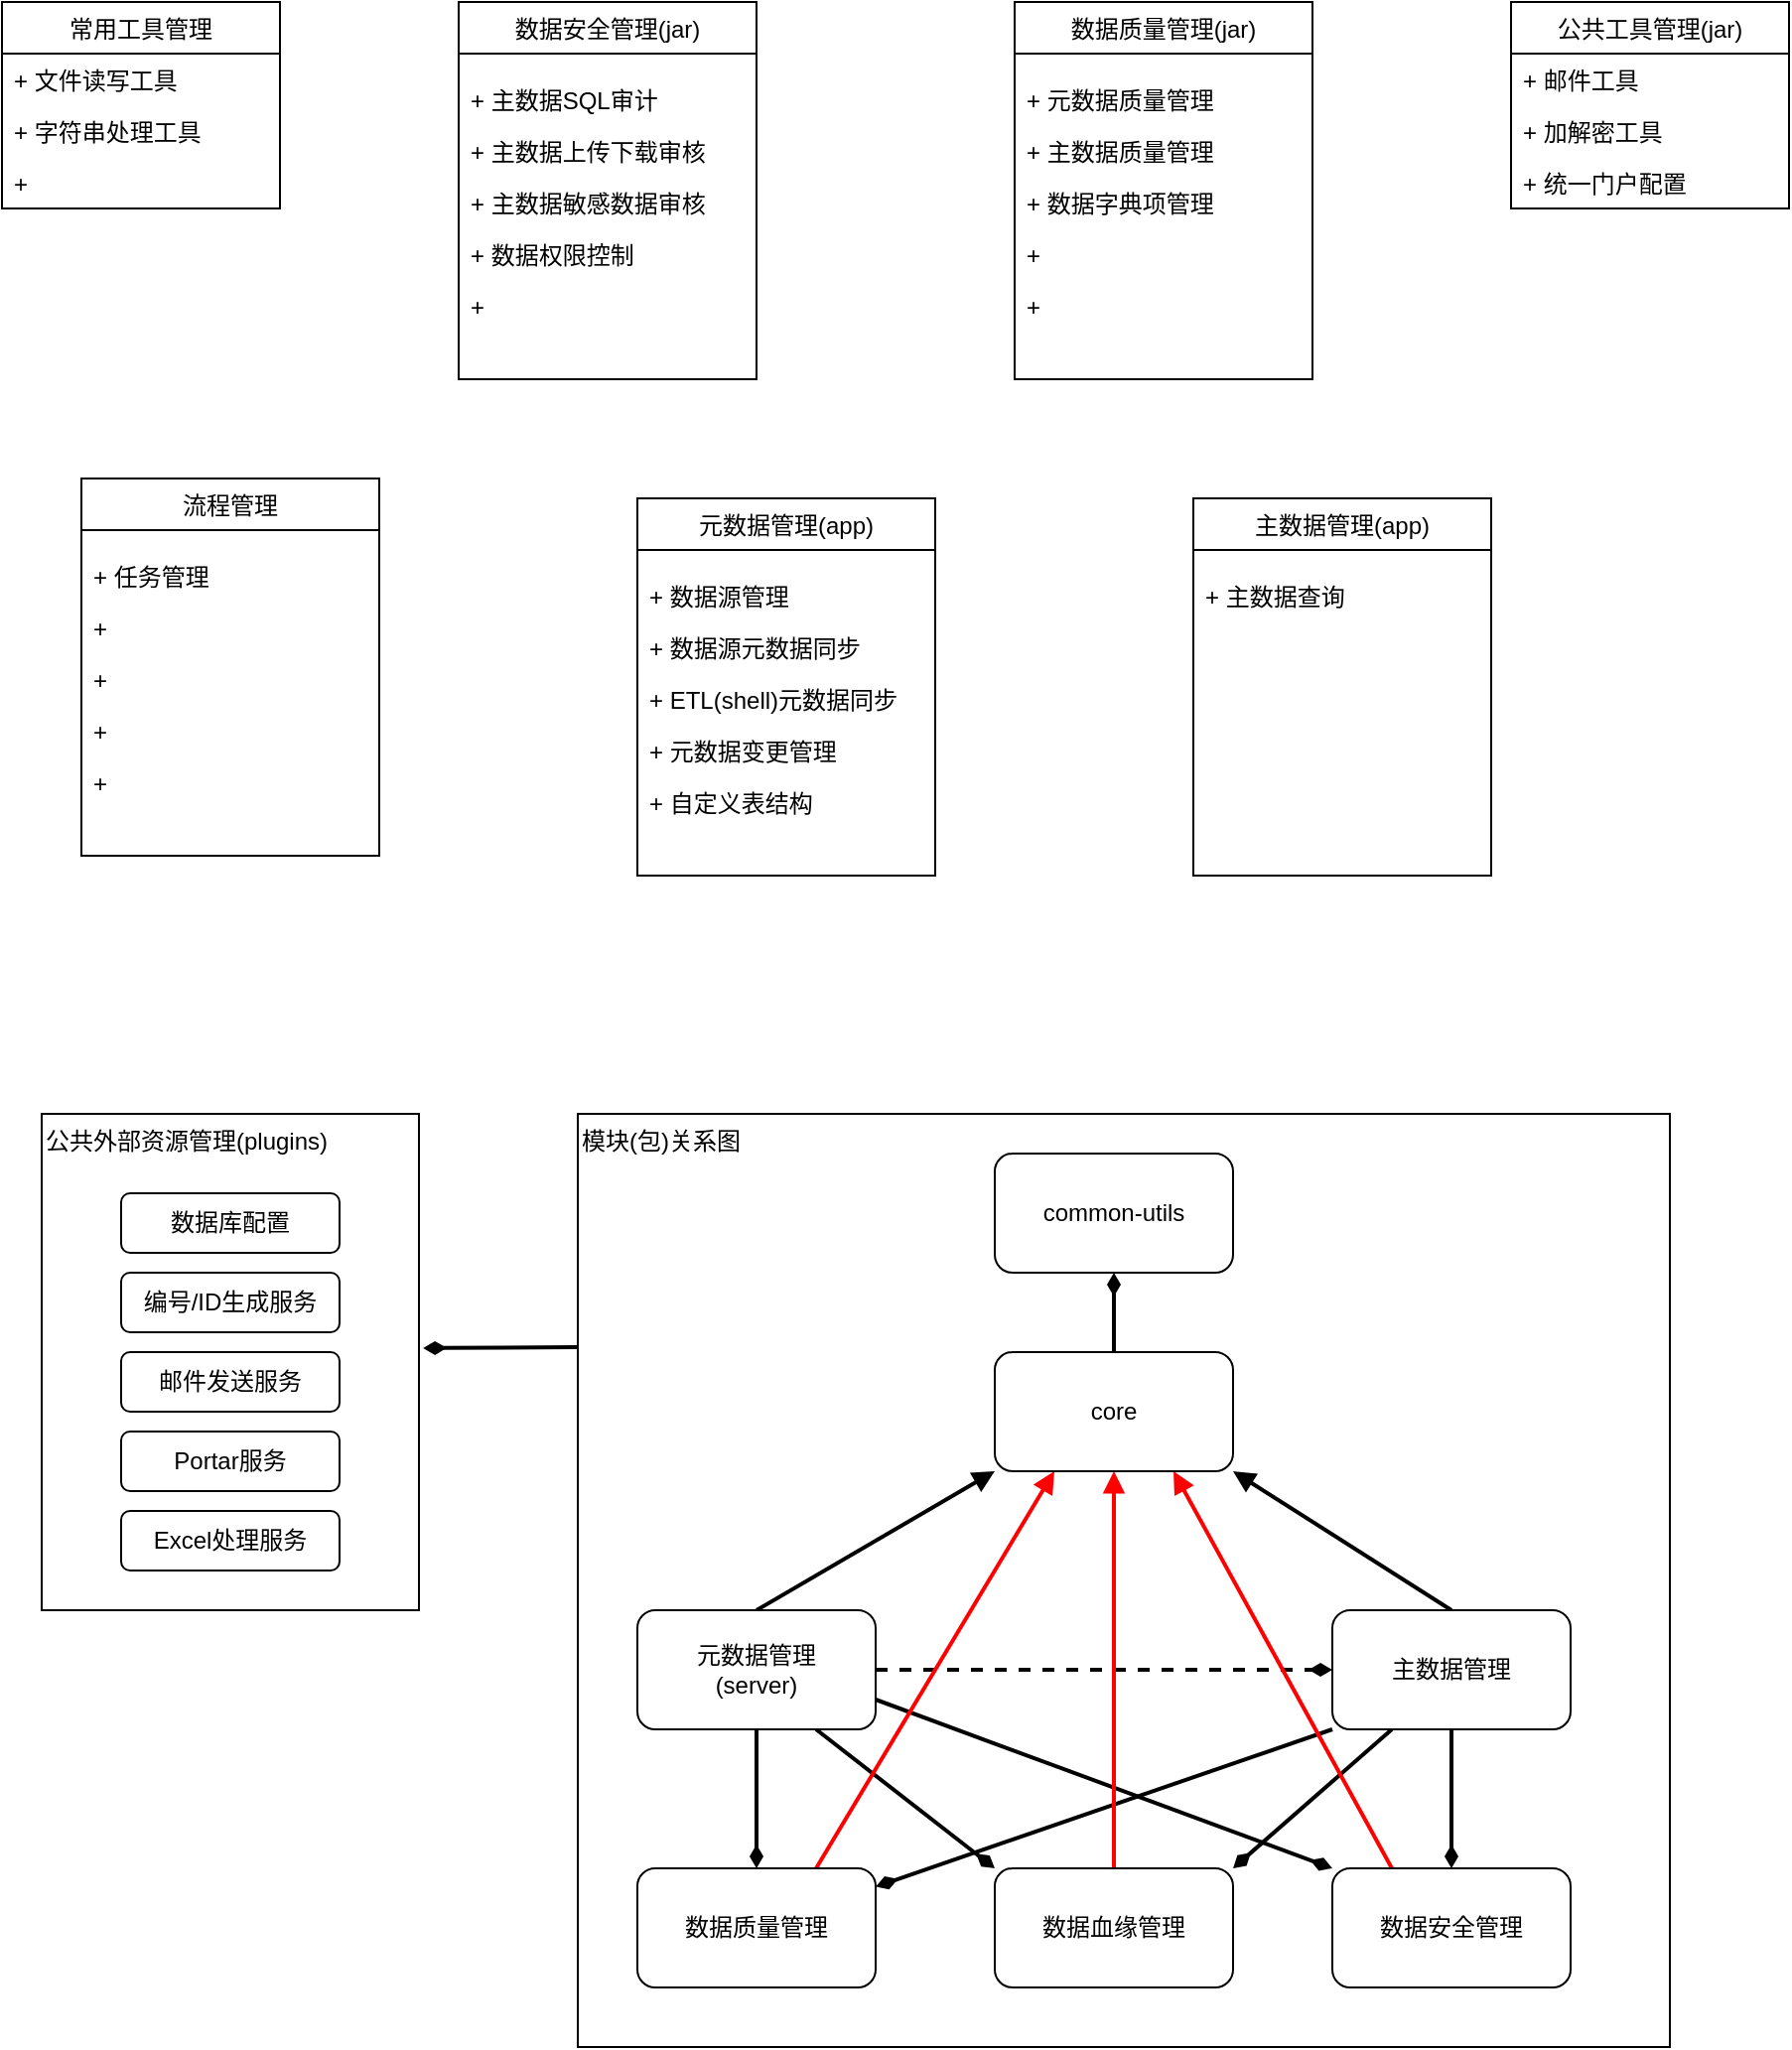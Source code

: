 <mxfile version="12.4.8" type="github">
  <diagram id="LP19ljsqffcebNAXlvKP" name="第 1 页">
    <mxGraphModel dx="2694" dy="407" grid="1" gridSize="10" guides="1" tooltips="1" connect="1" arrows="1" fold="1" page="1" pageScale="1" pageWidth="1600" pageHeight="900" math="0" shadow="0">
      <root>
        <mxCell id="0"/>
        <mxCell id="1" parent="0"/>
        <mxCell id="DVE84L7lwaM5PH8MSwEA-29" style="edgeStyle=none;rounded=0;orthogonalLoop=1;jettySize=auto;html=1;exitX=0;exitY=0.25;exitDx=0;exitDy=0;entryX=1.011;entryY=0.472;entryDx=0;entryDy=0;entryPerimeter=0;endArrow=diamondThin;endFill=1;strokeWidth=2;" edge="1" parent="1" source="DVE84L7lwaM5PH8MSwEA-28" target="DVE84L7lwaM5PH8MSwEA-8">
          <mxGeometry relative="1" as="geometry"/>
        </mxCell>
        <mxCell id="DVE84L7lwaM5PH8MSwEA-28" value="模块(包)关系图" style="rounded=0;whiteSpace=wrap;html=1;verticalAlign=top;align=left;" vertex="1" parent="1">
          <mxGeometry x="120" y="610" width="550" height="470" as="geometry"/>
        </mxCell>
        <mxCell id="FgspnRTVD1OUUb8VOJBo-12" value="公共工具管理(jar)" style="swimlane;fontStyle=0;childLayout=stackLayout;horizontal=1;startSize=26;fillColor=none;horizontalStack=0;resizeParent=1;resizeParentMax=0;resizeLast=0;collapsible=1;marginBottom=0;" parent="1" vertex="1">
          <mxGeometry x="590" y="50" width="140" height="104" as="geometry">
            <mxRectangle x="70" y="50" width="90" height="26" as="alternateBounds"/>
          </mxGeometry>
        </mxCell>
        <mxCell id="FgspnRTVD1OUUb8VOJBo-13" value="+ 邮件工具" style="text;strokeColor=none;fillColor=none;align=left;verticalAlign=top;spacingLeft=4;spacingRight=4;overflow=hidden;rotatable=0;points=[[0,0.5],[1,0.5]];portConstraint=eastwest;" parent="FgspnRTVD1OUUb8VOJBo-12" vertex="1">
          <mxGeometry y="26" width="140" height="26" as="geometry"/>
        </mxCell>
        <mxCell id="FgspnRTVD1OUUb8VOJBo-14" value="+ 加解密工具" style="text;strokeColor=none;fillColor=none;align=left;verticalAlign=top;spacingLeft=4;spacingRight=4;overflow=hidden;rotatable=0;points=[[0,0.5],[1,0.5]];portConstraint=eastwest;" parent="FgspnRTVD1OUUb8VOJBo-12" vertex="1">
          <mxGeometry y="52" width="140" height="26" as="geometry"/>
        </mxCell>
        <mxCell id="FgspnRTVD1OUUb8VOJBo-15" value="+ 统一门户配置" style="text;strokeColor=none;fillColor=none;align=left;verticalAlign=top;spacingLeft=4;spacingRight=4;overflow=hidden;rotatable=0;points=[[0,0.5],[1,0.5]];portConstraint=eastwest;" parent="FgspnRTVD1OUUb8VOJBo-12" vertex="1">
          <mxGeometry y="78" width="140" height="26" as="geometry"/>
        </mxCell>
        <mxCell id="FgspnRTVD1OUUb8VOJBo-30" value="" style="group" parent="1" vertex="1" connectable="0">
          <mxGeometry x="150" y="300" width="150" height="190" as="geometry"/>
        </mxCell>
        <mxCell id="FgspnRTVD1OUUb8VOJBo-20" value="元数据管理(app)" style="swimlane;fontStyle=0;childLayout=stackLayout;horizontal=1;startSize=26;fillColor=none;horizontalStack=0;resizeParent=1;resizeParentMax=0;resizeLast=0;collapsible=1;marginBottom=0;container=0;" parent="FgspnRTVD1OUUb8VOJBo-30" vertex="1">
          <mxGeometry width="150" height="190" as="geometry">
            <mxRectangle x="70" y="50" width="90" height="26" as="alternateBounds"/>
          </mxGeometry>
        </mxCell>
        <mxCell id="FgspnRTVD1OUUb8VOJBo-21" value="+ 数据源管理" style="text;strokeColor=none;fillColor=none;align=left;verticalAlign=top;spacingLeft=4;spacingRight=4;overflow=hidden;rotatable=0;points=[[0,0.5],[1,0.5]];portConstraint=eastwest;" parent="FgspnRTVD1OUUb8VOJBo-30" vertex="1">
          <mxGeometry y="36" width="150" height="26" as="geometry"/>
        </mxCell>
        <mxCell id="FgspnRTVD1OUUb8VOJBo-22" value="+ 数据源元数据同步" style="text;strokeColor=none;fillColor=none;align=left;verticalAlign=top;spacingLeft=4;spacingRight=4;overflow=hidden;rotatable=0;points=[[0,0.5],[1,0.5]];portConstraint=eastwest;" parent="FgspnRTVD1OUUb8VOJBo-30" vertex="1">
          <mxGeometry y="62" width="150" height="26" as="geometry"/>
        </mxCell>
        <mxCell id="FgspnRTVD1OUUb8VOJBo-23" value="+ ETL(shell)元数据同步&#xa;&#xa;+ 自定义表结构&#xa;" style="text;strokeColor=none;fillColor=none;align=left;verticalAlign=top;spacingLeft=4;spacingRight=4;overflow=hidden;rotatable=0;points=[[0,0.5],[1,0.5]];portConstraint=eastwest;" parent="FgspnRTVD1OUUb8VOJBo-30" vertex="1">
          <mxGeometry y="88" width="150" height="26" as="geometry"/>
        </mxCell>
        <mxCell id="FgspnRTVD1OUUb8VOJBo-27" value="+ 元数据变更管理" style="text;strokeColor=none;fillColor=none;align=left;verticalAlign=top;spacingLeft=4;spacingRight=4;overflow=hidden;rotatable=0;points=[[0,0.5],[1,0.5]];portConstraint=eastwest;" parent="FgspnRTVD1OUUb8VOJBo-30" vertex="1">
          <mxGeometry y="114" width="150" height="26" as="geometry"/>
        </mxCell>
        <mxCell id="FgspnRTVD1OUUb8VOJBo-28" value="+ 自定义表结构" style="text;strokeColor=none;fillColor=none;align=left;verticalAlign=top;spacingLeft=4;spacingRight=4;overflow=hidden;rotatable=0;points=[[0,0.5],[1,0.5]];portConstraint=eastwest;" parent="FgspnRTVD1OUUb8VOJBo-30" vertex="1">
          <mxGeometry y="140" width="150" height="26" as="geometry"/>
        </mxCell>
        <mxCell id="FgspnRTVD1OUUb8VOJBo-31" value="" style="group" parent="1" vertex="1" connectable="0">
          <mxGeometry x="430" y="300" width="150" height="190" as="geometry"/>
        </mxCell>
        <mxCell id="FgspnRTVD1OUUb8VOJBo-32" value="主数据管理(app)" style="swimlane;fontStyle=0;childLayout=stackLayout;horizontal=1;startSize=26;fillColor=none;horizontalStack=0;resizeParent=1;resizeParentMax=0;resizeLast=0;collapsible=1;marginBottom=0;container=0;" parent="FgspnRTVD1OUUb8VOJBo-31" vertex="1">
          <mxGeometry width="150" height="190" as="geometry">
            <mxRectangle x="70" y="50" width="90" height="26" as="alternateBounds"/>
          </mxGeometry>
        </mxCell>
        <mxCell id="FgspnRTVD1OUUb8VOJBo-33" value="+ 主数据查询" style="text;strokeColor=none;fillColor=none;align=left;verticalAlign=top;spacingLeft=4;spacingRight=4;overflow=hidden;rotatable=0;points=[[0,0.5],[1,0.5]];portConstraint=eastwest;" parent="FgspnRTVD1OUUb8VOJBo-31" vertex="1">
          <mxGeometry y="36" width="150" height="26" as="geometry"/>
        </mxCell>
        <mxCell id="FgspnRTVD1OUUb8VOJBo-43" value="" style="group" parent="1" vertex="1" connectable="0">
          <mxGeometry x="60" y="50" width="150" height="190" as="geometry"/>
        </mxCell>
        <mxCell id="FgspnRTVD1OUUb8VOJBo-44" value="数据安全管理(jar)" style="swimlane;fontStyle=0;childLayout=stackLayout;horizontal=1;startSize=26;fillColor=none;horizontalStack=0;resizeParent=1;resizeParentMax=0;resizeLast=0;collapsible=1;marginBottom=0;container=0;" parent="FgspnRTVD1OUUb8VOJBo-43" vertex="1">
          <mxGeometry width="150" height="190" as="geometry">
            <mxRectangle x="70" y="50" width="90" height="26" as="alternateBounds"/>
          </mxGeometry>
        </mxCell>
        <mxCell id="FgspnRTVD1OUUb8VOJBo-45" value="+ 主数据SQL审计" style="text;strokeColor=none;fillColor=none;align=left;verticalAlign=top;spacingLeft=4;spacingRight=4;overflow=hidden;rotatable=0;points=[[0,0.5],[1,0.5]];portConstraint=eastwest;" parent="FgspnRTVD1OUUb8VOJBo-43" vertex="1">
          <mxGeometry y="36" width="150" height="26" as="geometry"/>
        </mxCell>
        <mxCell id="FgspnRTVD1OUUb8VOJBo-46" value="+ 主数据上传下载审核" style="text;strokeColor=none;fillColor=none;align=left;verticalAlign=top;spacingLeft=4;spacingRight=4;overflow=hidden;rotatable=0;points=[[0,0.5],[1,0.5]];portConstraint=eastwest;" parent="FgspnRTVD1OUUb8VOJBo-43" vertex="1">
          <mxGeometry y="62" width="150" height="26" as="geometry"/>
        </mxCell>
        <mxCell id="FgspnRTVD1OUUb8VOJBo-47" value="+ 主数据敏感数据审核&#xa;" style="text;strokeColor=none;fillColor=none;align=left;verticalAlign=top;spacingLeft=4;spacingRight=4;overflow=hidden;rotatable=0;points=[[0,0.5],[1,0.5]];portConstraint=eastwest;" parent="FgspnRTVD1OUUb8VOJBo-43" vertex="1">
          <mxGeometry y="88" width="150" height="26" as="geometry"/>
        </mxCell>
        <mxCell id="FgspnRTVD1OUUb8VOJBo-48" value="+ 数据权限控制" style="text;strokeColor=none;fillColor=none;align=left;verticalAlign=top;spacingLeft=4;spacingRight=4;overflow=hidden;rotatable=0;points=[[0,0.5],[1,0.5]];portConstraint=eastwest;" parent="FgspnRTVD1OUUb8VOJBo-43" vertex="1">
          <mxGeometry y="114" width="150" height="26" as="geometry"/>
        </mxCell>
        <mxCell id="FgspnRTVD1OUUb8VOJBo-49" value="+ " style="text;strokeColor=none;fillColor=none;align=left;verticalAlign=top;spacingLeft=4;spacingRight=4;overflow=hidden;rotatable=0;points=[[0,0.5],[1,0.5]];portConstraint=eastwest;" parent="FgspnRTVD1OUUb8VOJBo-43" vertex="1">
          <mxGeometry y="140" width="150" height="26" as="geometry"/>
        </mxCell>
        <mxCell id="FgspnRTVD1OUUb8VOJBo-50" value="" style="group" parent="1" vertex="1" connectable="0">
          <mxGeometry x="340" y="50" width="150" height="190" as="geometry"/>
        </mxCell>
        <mxCell id="FgspnRTVD1OUUb8VOJBo-51" value="数据质量管理(jar)" style="swimlane;fontStyle=0;childLayout=stackLayout;horizontal=1;startSize=26;fillColor=none;horizontalStack=0;resizeParent=1;resizeParentMax=0;resizeLast=0;collapsible=1;marginBottom=0;container=0;" parent="FgspnRTVD1OUUb8VOJBo-50" vertex="1">
          <mxGeometry width="150" height="190" as="geometry">
            <mxRectangle x="70" y="50" width="90" height="26" as="alternateBounds"/>
          </mxGeometry>
        </mxCell>
        <mxCell id="FgspnRTVD1OUUb8VOJBo-52" value="+ 元数据质量管理" style="text;strokeColor=none;fillColor=none;align=left;verticalAlign=top;spacingLeft=4;spacingRight=4;overflow=hidden;rotatable=0;points=[[0,0.5],[1,0.5]];portConstraint=eastwest;" parent="FgspnRTVD1OUUb8VOJBo-50" vertex="1">
          <mxGeometry y="36" width="150" height="26" as="geometry"/>
        </mxCell>
        <mxCell id="FgspnRTVD1OUUb8VOJBo-53" value="+ 主数据质量管理" style="text;strokeColor=none;fillColor=none;align=left;verticalAlign=top;spacingLeft=4;spacingRight=4;overflow=hidden;rotatable=0;points=[[0,0.5],[1,0.5]];portConstraint=eastwest;" parent="FgspnRTVD1OUUb8VOJBo-50" vertex="1">
          <mxGeometry y="62" width="150" height="26" as="geometry"/>
        </mxCell>
        <mxCell id="FgspnRTVD1OUUb8VOJBo-54" value="+ 数据字典项管理" style="text;strokeColor=none;fillColor=none;align=left;verticalAlign=top;spacingLeft=4;spacingRight=4;overflow=hidden;rotatable=0;points=[[0,0.5],[1,0.5]];portConstraint=eastwest;" parent="FgspnRTVD1OUUb8VOJBo-50" vertex="1">
          <mxGeometry y="88" width="150" height="26" as="geometry"/>
        </mxCell>
        <mxCell id="FgspnRTVD1OUUb8VOJBo-55" value="+ " style="text;strokeColor=none;fillColor=none;align=left;verticalAlign=top;spacingLeft=4;spacingRight=4;overflow=hidden;rotatable=0;points=[[0,0.5],[1,0.5]];portConstraint=eastwest;" parent="FgspnRTVD1OUUb8VOJBo-50" vertex="1">
          <mxGeometry y="114" width="150" height="26" as="geometry"/>
        </mxCell>
        <mxCell id="FgspnRTVD1OUUb8VOJBo-56" value="+ " style="text;strokeColor=none;fillColor=none;align=left;verticalAlign=top;spacingLeft=4;spacingRight=4;overflow=hidden;rotatable=0;points=[[0,0.5],[1,0.5]];portConstraint=eastwest;" parent="FgspnRTVD1OUUb8VOJBo-50" vertex="1">
          <mxGeometry y="140" width="150" height="26" as="geometry"/>
        </mxCell>
        <mxCell id="FgspnRTVD1OUUb8VOJBo-57" value="" style="group" parent="1" vertex="1" connectable="0">
          <mxGeometry x="-130" y="290" width="150" height="190" as="geometry"/>
        </mxCell>
        <mxCell id="FgspnRTVD1OUUb8VOJBo-58" value="流程管理" style="swimlane;fontStyle=0;childLayout=stackLayout;horizontal=1;startSize=26;fillColor=none;horizontalStack=0;resizeParent=1;resizeParentMax=0;resizeLast=0;collapsible=1;marginBottom=0;container=0;" parent="FgspnRTVD1OUUb8VOJBo-57" vertex="1">
          <mxGeometry width="150" height="190" as="geometry">
            <mxRectangle x="70" y="50" width="90" height="26" as="alternateBounds"/>
          </mxGeometry>
        </mxCell>
        <mxCell id="FgspnRTVD1OUUb8VOJBo-59" value="+ 任务管理" style="text;strokeColor=none;fillColor=none;align=left;verticalAlign=top;spacingLeft=4;spacingRight=4;overflow=hidden;rotatable=0;points=[[0,0.5],[1,0.5]];portConstraint=eastwest;" parent="FgspnRTVD1OUUb8VOJBo-57" vertex="1">
          <mxGeometry y="36" width="150" height="26" as="geometry"/>
        </mxCell>
        <mxCell id="FgspnRTVD1OUUb8VOJBo-60" value="+ " style="text;strokeColor=none;fillColor=none;align=left;verticalAlign=top;spacingLeft=4;spacingRight=4;overflow=hidden;rotatable=0;points=[[0,0.5],[1,0.5]];portConstraint=eastwest;" parent="FgspnRTVD1OUUb8VOJBo-57" vertex="1">
          <mxGeometry y="62" width="150" height="26" as="geometry"/>
        </mxCell>
        <mxCell id="FgspnRTVD1OUUb8VOJBo-61" value="+ " style="text;strokeColor=none;fillColor=none;align=left;verticalAlign=top;spacingLeft=4;spacingRight=4;overflow=hidden;rotatable=0;points=[[0,0.5],[1,0.5]];portConstraint=eastwest;" parent="FgspnRTVD1OUUb8VOJBo-57" vertex="1">
          <mxGeometry y="88" width="150" height="26" as="geometry"/>
        </mxCell>
        <mxCell id="FgspnRTVD1OUUb8VOJBo-62" value="+ " style="text;strokeColor=none;fillColor=none;align=left;verticalAlign=top;spacingLeft=4;spacingRight=4;overflow=hidden;rotatable=0;points=[[0,0.5],[1,0.5]];portConstraint=eastwest;" parent="FgspnRTVD1OUUb8VOJBo-57" vertex="1">
          <mxGeometry y="114" width="150" height="26" as="geometry"/>
        </mxCell>
        <mxCell id="FgspnRTVD1OUUb8VOJBo-63" value="+ " style="text;strokeColor=none;fillColor=none;align=left;verticalAlign=top;spacingLeft=4;spacingRight=4;overflow=hidden;rotatable=0;points=[[0,0.5],[1,0.5]];portConstraint=eastwest;" parent="FgspnRTVD1OUUb8VOJBo-57" vertex="1">
          <mxGeometry y="140" width="150" height="26" as="geometry"/>
        </mxCell>
        <mxCell id="-tJCZhhY9tuhhLvmwRgg-12" value="常用工具管理" style="swimlane;fontStyle=0;childLayout=stackLayout;horizontal=1;startSize=26;fillColor=none;horizontalStack=0;resizeParent=1;resizeParentMax=0;resizeLast=0;collapsible=1;marginBottom=0;" parent="1" vertex="1">
          <mxGeometry x="-170" y="50" width="140" height="104" as="geometry">
            <mxRectangle x="70" y="50" width="90" height="26" as="alternateBounds"/>
          </mxGeometry>
        </mxCell>
        <mxCell id="-tJCZhhY9tuhhLvmwRgg-13" value="+ 文件读写工具" style="text;strokeColor=none;fillColor=none;align=left;verticalAlign=top;spacingLeft=4;spacingRight=4;overflow=hidden;rotatable=0;points=[[0,0.5],[1,0.5]];portConstraint=eastwest;" parent="-tJCZhhY9tuhhLvmwRgg-12" vertex="1">
          <mxGeometry y="26" width="140" height="26" as="geometry"/>
        </mxCell>
        <mxCell id="-tJCZhhY9tuhhLvmwRgg-14" value="+ 字符串处理工具" style="text;strokeColor=none;fillColor=none;align=left;verticalAlign=top;spacingLeft=4;spacingRight=4;overflow=hidden;rotatable=0;points=[[0,0.5],[1,0.5]];portConstraint=eastwest;" parent="-tJCZhhY9tuhhLvmwRgg-12" vertex="1">
          <mxGeometry y="52" width="140" height="26" as="geometry"/>
        </mxCell>
        <mxCell id="-tJCZhhY9tuhhLvmwRgg-15" value="+ " style="text;strokeColor=none;fillColor=none;align=left;verticalAlign=top;spacingLeft=4;spacingRight=4;overflow=hidden;rotatable=0;points=[[0,0.5],[1,0.5]];portConstraint=eastwest;" parent="-tJCZhhY9tuhhLvmwRgg-12" vertex="1">
          <mxGeometry y="78" width="140" height="26" as="geometry"/>
        </mxCell>
        <mxCell id="DVE84L7lwaM5PH8MSwEA-17" style="rounded=0;orthogonalLoop=1;jettySize=auto;html=1;exitX=0.5;exitY=0;exitDx=0;exitDy=0;entryX=0;entryY=1;entryDx=0;entryDy=0;endArrow=block;endFill=1;strokeWidth=2;" edge="1" parent="1" source="DVE84L7lwaM5PH8MSwEA-1" target="DVE84L7lwaM5PH8MSwEA-16">
          <mxGeometry relative="1" as="geometry"/>
        </mxCell>
        <mxCell id="DVE84L7lwaM5PH8MSwEA-19" style="edgeStyle=none;rounded=0;orthogonalLoop=1;jettySize=auto;html=1;exitX=0.5;exitY=1;exitDx=0;exitDy=0;endArrow=diamondThin;endFill=1;strokeWidth=2;" edge="1" parent="1" source="DVE84L7lwaM5PH8MSwEA-1" target="DVE84L7lwaM5PH8MSwEA-5">
          <mxGeometry relative="1" as="geometry"/>
        </mxCell>
        <mxCell id="DVE84L7lwaM5PH8MSwEA-20" style="edgeStyle=none;rounded=0;orthogonalLoop=1;jettySize=auto;html=1;exitX=0.75;exitY=1;exitDx=0;exitDy=0;entryX=0;entryY=0;entryDx=0;entryDy=0;endArrow=diamondThin;endFill=1;strokeWidth=2;" edge="1" parent="1" source="DVE84L7lwaM5PH8MSwEA-1" target="DVE84L7lwaM5PH8MSwEA-11">
          <mxGeometry relative="1" as="geometry"/>
        </mxCell>
        <mxCell id="DVE84L7lwaM5PH8MSwEA-21" style="edgeStyle=none;rounded=0;orthogonalLoop=1;jettySize=auto;html=1;exitX=1;exitY=0.75;exitDx=0;exitDy=0;entryX=0;entryY=0;entryDx=0;entryDy=0;endArrow=diamondThin;endFill=1;strokeWidth=2;" edge="1" parent="1" source="DVE84L7lwaM5PH8MSwEA-1" target="DVE84L7lwaM5PH8MSwEA-6">
          <mxGeometry relative="1" as="geometry"/>
        </mxCell>
        <mxCell id="DVE84L7lwaM5PH8MSwEA-25" style="edgeStyle=none;rounded=0;orthogonalLoop=1;jettySize=auto;html=1;exitX=1;exitY=0.5;exitDx=0;exitDy=0;entryX=0;entryY=0.5;entryDx=0;entryDy=0;endArrow=diamondThin;endFill=1;dashed=1;strokeWidth=2;" edge="1" parent="1" source="DVE84L7lwaM5PH8MSwEA-1" target="DVE84L7lwaM5PH8MSwEA-2">
          <mxGeometry relative="1" as="geometry"/>
        </mxCell>
        <mxCell id="DVE84L7lwaM5PH8MSwEA-1" value="元数据管理&lt;br&gt;(server)" style="rounded=1;whiteSpace=wrap;html=1;" vertex="1" parent="1">
          <mxGeometry x="150" y="860" width="120" height="60" as="geometry"/>
        </mxCell>
        <mxCell id="DVE84L7lwaM5PH8MSwEA-18" style="edgeStyle=none;rounded=0;orthogonalLoop=1;jettySize=auto;html=1;exitX=0.5;exitY=0;exitDx=0;exitDy=0;entryX=1;entryY=1;entryDx=0;entryDy=0;endArrow=block;endFill=1;strokeWidth=2;" edge="1" parent="1" source="DVE84L7lwaM5PH8MSwEA-2" target="DVE84L7lwaM5PH8MSwEA-16">
          <mxGeometry relative="1" as="geometry"/>
        </mxCell>
        <mxCell id="DVE84L7lwaM5PH8MSwEA-22" style="edgeStyle=none;rounded=0;orthogonalLoop=1;jettySize=auto;html=1;exitX=0.5;exitY=1;exitDx=0;exitDy=0;entryX=0.5;entryY=0;entryDx=0;entryDy=0;endArrow=diamondThin;endFill=1;strokeWidth=2;" edge="1" parent="1" source="DVE84L7lwaM5PH8MSwEA-2" target="DVE84L7lwaM5PH8MSwEA-6">
          <mxGeometry relative="1" as="geometry"/>
        </mxCell>
        <mxCell id="DVE84L7lwaM5PH8MSwEA-23" style="edgeStyle=none;rounded=0;orthogonalLoop=1;jettySize=auto;html=1;exitX=0.25;exitY=1;exitDx=0;exitDy=0;endArrow=diamondThin;endFill=1;entryX=1;entryY=0;entryDx=0;entryDy=0;strokeWidth=2;" edge="1" parent="1" source="DVE84L7lwaM5PH8MSwEA-2" target="DVE84L7lwaM5PH8MSwEA-11">
          <mxGeometry relative="1" as="geometry">
            <mxPoint x="470" y="980" as="targetPoint"/>
          </mxGeometry>
        </mxCell>
        <mxCell id="DVE84L7lwaM5PH8MSwEA-24" style="edgeStyle=none;rounded=0;orthogonalLoop=1;jettySize=auto;html=1;exitX=0;exitY=1;exitDx=0;exitDy=0;endArrow=diamondThin;endFill=1;strokeWidth=2;" edge="1" parent="1" source="DVE84L7lwaM5PH8MSwEA-2" target="DVE84L7lwaM5PH8MSwEA-5">
          <mxGeometry relative="1" as="geometry"/>
        </mxCell>
        <mxCell id="DVE84L7lwaM5PH8MSwEA-2" value="主数据管理" style="rounded=1;whiteSpace=wrap;html=1;" vertex="1" parent="1">
          <mxGeometry x="500" y="860" width="120" height="60" as="geometry"/>
        </mxCell>
        <mxCell id="DVE84L7lwaM5PH8MSwEA-30" style="edgeStyle=none;rounded=0;orthogonalLoop=1;jettySize=auto;html=1;exitX=0.75;exitY=0;exitDx=0;exitDy=0;entryX=0.25;entryY=1;entryDx=0;entryDy=0;endArrow=block;endFill=1;strokeWidth=2;strokeColor=#FF0000;" edge="1" parent="1" source="DVE84L7lwaM5PH8MSwEA-5" target="DVE84L7lwaM5PH8MSwEA-16">
          <mxGeometry relative="1" as="geometry"/>
        </mxCell>
        <mxCell id="DVE84L7lwaM5PH8MSwEA-5" value="数据质量管理" style="rounded=1;whiteSpace=wrap;html=1;" vertex="1" parent="1">
          <mxGeometry x="150" y="990" width="120" height="60" as="geometry"/>
        </mxCell>
        <mxCell id="DVE84L7lwaM5PH8MSwEA-32" style="edgeStyle=none;rounded=0;orthogonalLoop=1;jettySize=auto;html=1;exitX=0.25;exitY=0;exitDx=0;exitDy=0;entryX=0.75;entryY=1;entryDx=0;entryDy=0;endArrow=block;endFill=1;strokeColor=#FF0000;strokeWidth=2;" edge="1" parent="1" source="DVE84L7lwaM5PH8MSwEA-6" target="DVE84L7lwaM5PH8MSwEA-16">
          <mxGeometry relative="1" as="geometry"/>
        </mxCell>
        <mxCell id="DVE84L7lwaM5PH8MSwEA-6" value="数据安全管理" style="rounded=1;whiteSpace=wrap;html=1;" vertex="1" parent="1">
          <mxGeometry x="500" y="990" width="120" height="60" as="geometry"/>
        </mxCell>
        <mxCell id="DVE84L7lwaM5PH8MSwEA-31" style="edgeStyle=none;rounded=0;orthogonalLoop=1;jettySize=auto;html=1;exitX=0.5;exitY=0;exitDx=0;exitDy=0;entryX=0.5;entryY=1;entryDx=0;entryDy=0;endArrow=block;endFill=1;strokeColor=#FF0000;strokeWidth=2;" edge="1" parent="1" source="DVE84L7lwaM5PH8MSwEA-11" target="DVE84L7lwaM5PH8MSwEA-16">
          <mxGeometry relative="1" as="geometry"/>
        </mxCell>
        <mxCell id="DVE84L7lwaM5PH8MSwEA-11" value="数据血缘管理" style="rounded=1;whiteSpace=wrap;html=1;" vertex="1" parent="1">
          <mxGeometry x="330" y="990" width="120" height="60" as="geometry"/>
        </mxCell>
        <mxCell id="DVE84L7lwaM5PH8MSwEA-15" value="common-utils" style="rounded=1;whiteSpace=wrap;html=1;" vertex="1" parent="1">
          <mxGeometry x="330" y="630" width="120" height="60" as="geometry"/>
        </mxCell>
        <mxCell id="DVE84L7lwaM5PH8MSwEA-26" style="edgeStyle=none;rounded=0;orthogonalLoop=1;jettySize=auto;html=1;exitX=0.5;exitY=0;exitDx=0;exitDy=0;entryX=0.5;entryY=1;entryDx=0;entryDy=0;endArrow=diamondThin;endFill=1;strokeWidth=2;" edge="1" parent="1" source="DVE84L7lwaM5PH8MSwEA-16" target="DVE84L7lwaM5PH8MSwEA-15">
          <mxGeometry relative="1" as="geometry"/>
        </mxCell>
        <mxCell id="DVE84L7lwaM5PH8MSwEA-16" value="core" style="rounded=1;whiteSpace=wrap;html=1;" vertex="1" parent="1">
          <mxGeometry x="330" y="730" width="120" height="60" as="geometry"/>
        </mxCell>
        <mxCell id="DVE84L7lwaM5PH8MSwEA-27" value="" style="group" vertex="1" connectable="0" parent="1">
          <mxGeometry x="-150" y="610" width="190" height="250" as="geometry"/>
        </mxCell>
        <mxCell id="DVE84L7lwaM5PH8MSwEA-8" value="公共外部资源管理(plugins)" style="rounded=0;whiteSpace=wrap;html=1;align=left;verticalAlign=top;" vertex="1" parent="DVE84L7lwaM5PH8MSwEA-27">
          <mxGeometry width="190" height="250" as="geometry"/>
        </mxCell>
        <mxCell id="DVE84L7lwaM5PH8MSwEA-9" value="邮件发送服务" style="rounded=1;whiteSpace=wrap;html=1;" vertex="1" parent="DVE84L7lwaM5PH8MSwEA-27">
          <mxGeometry x="40" y="120" width="110" height="30" as="geometry"/>
        </mxCell>
        <mxCell id="DVE84L7lwaM5PH8MSwEA-10" value="编号/ID生成服务" style="rounded=1;whiteSpace=wrap;html=1;" vertex="1" parent="DVE84L7lwaM5PH8MSwEA-27">
          <mxGeometry x="40" y="80" width="110" height="30" as="geometry"/>
        </mxCell>
        <mxCell id="DVE84L7lwaM5PH8MSwEA-12" value="数据库配置" style="rounded=1;whiteSpace=wrap;html=1;" vertex="1" parent="DVE84L7lwaM5PH8MSwEA-27">
          <mxGeometry x="40" y="40" width="110" height="30" as="geometry"/>
        </mxCell>
        <mxCell id="DVE84L7lwaM5PH8MSwEA-13" value="Portar服务" style="rounded=1;whiteSpace=wrap;html=1;" vertex="1" parent="DVE84L7lwaM5PH8MSwEA-27">
          <mxGeometry x="40" y="160" width="110" height="30" as="geometry"/>
        </mxCell>
        <mxCell id="DVE84L7lwaM5PH8MSwEA-14" value="Excel处理服务" style="rounded=1;whiteSpace=wrap;html=1;" vertex="1" parent="DVE84L7lwaM5PH8MSwEA-27">
          <mxGeometry x="40" y="200" width="110" height="30" as="geometry"/>
        </mxCell>
      </root>
    </mxGraphModel>
  </diagram>
</mxfile>
